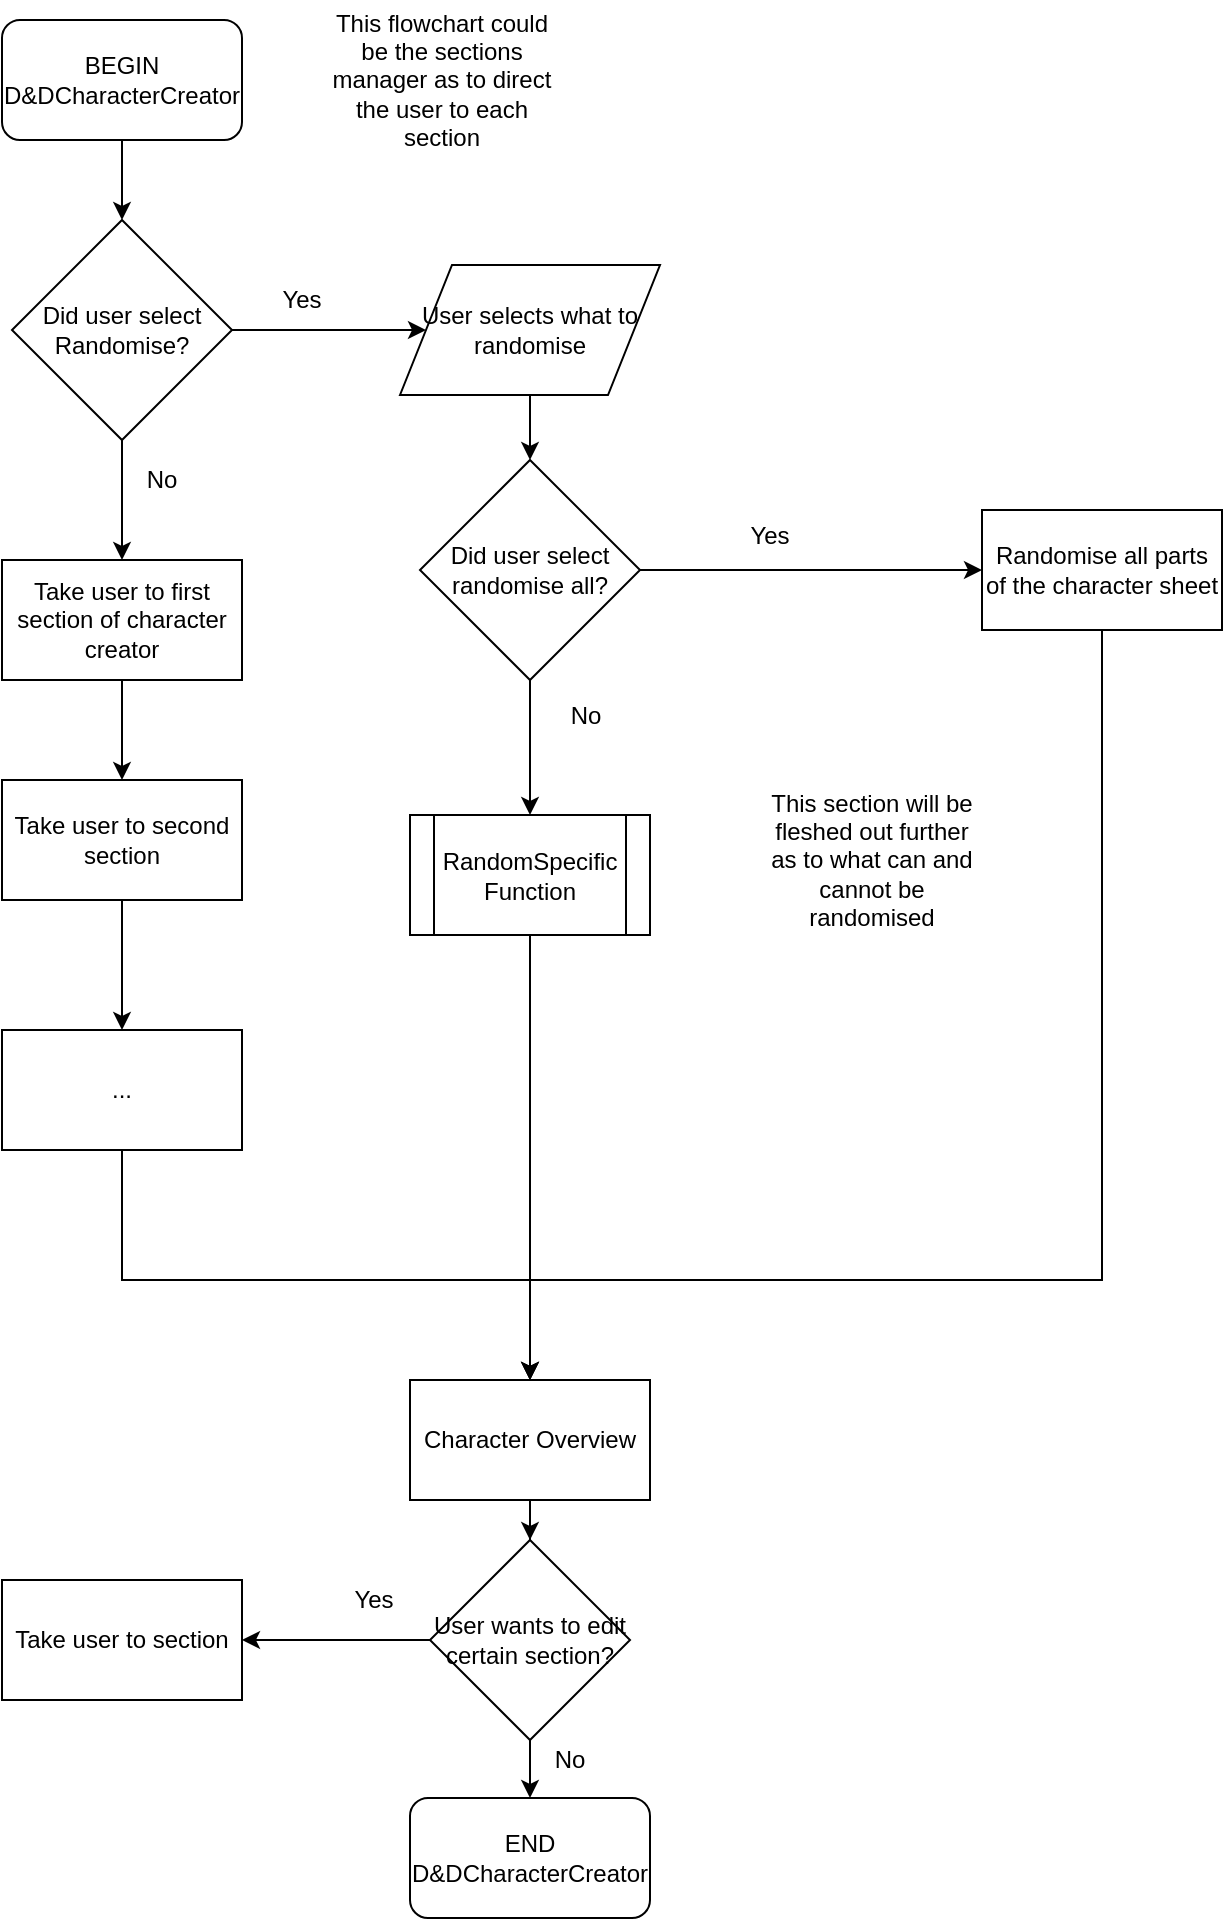 <mxfile version="13.0.3" type="device"><diagram id="Ju7WImiJzBtJznwAboaT" name="Page-1"><mxGraphModel dx="819" dy="513" grid="1" gridSize="10" guides="1" tooltips="1" connect="1" arrows="1" fold="1" page="1" pageScale="1" pageWidth="827" pageHeight="1169" math="0" shadow="0"><root><mxCell id="0"/><mxCell id="1" parent="0"/><mxCell id="zWaRxBWMUsn0pZI7yGiN-4" value="" style="edgeStyle=orthogonalEdgeStyle;rounded=0;orthogonalLoop=1;jettySize=auto;html=1;" parent="1" source="zWaRxBWMUsn0pZI7yGiN-2" target="zWaRxBWMUsn0pZI7yGiN-3" edge="1"><mxGeometry relative="1" as="geometry"/></mxCell><mxCell id="zWaRxBWMUsn0pZI7yGiN-2" value="&lt;span&gt;BEGIN D&amp;amp;DCharacterCreator&lt;/span&gt;" style="rounded=1;whiteSpace=wrap;html=1;" parent="1" vertex="1"><mxGeometry x="150" y="20" width="120" height="60" as="geometry"/></mxCell><mxCell id="zWaRxBWMUsn0pZI7yGiN-9" value="" style="edgeStyle=orthogonalEdgeStyle;rounded=0;orthogonalLoop=1;jettySize=auto;html=1;" parent="1" source="zWaRxBWMUsn0pZI7yGiN-3" target="zWaRxBWMUsn0pZI7yGiN-5" edge="1"><mxGeometry relative="1" as="geometry"/></mxCell><mxCell id="zWaRxBWMUsn0pZI7yGiN-35" value="" style="edgeStyle=orthogonalEdgeStyle;rounded=0;orthogonalLoop=1;jettySize=auto;html=1;" parent="1" source="zWaRxBWMUsn0pZI7yGiN-3" target="zWaRxBWMUsn0pZI7yGiN-12" edge="1"><mxGeometry relative="1" as="geometry"/></mxCell><mxCell id="zWaRxBWMUsn0pZI7yGiN-3" value="Did user select Randomise?" style="rhombus;whiteSpace=wrap;html=1;" parent="1" vertex="1"><mxGeometry x="155" y="120" width="110" height="110" as="geometry"/></mxCell><mxCell id="zWaRxBWMUsn0pZI7yGiN-19" value="" style="edgeStyle=orthogonalEdgeStyle;rounded=0;orthogonalLoop=1;jettySize=auto;html=1;" parent="1" source="zWaRxBWMUsn0pZI7yGiN-5" target="zWaRxBWMUsn0pZI7yGiN-17" edge="1"><mxGeometry relative="1" as="geometry"/></mxCell><mxCell id="zWaRxBWMUsn0pZI7yGiN-5" value="User selects what to randomise" style="shape=parallelogram;perimeter=parallelogramPerimeter;whiteSpace=wrap;html=1;" parent="1" vertex="1"><mxGeometry x="349" y="142.5" width="130" height="65" as="geometry"/></mxCell><mxCell id="zWaRxBWMUsn0pZI7yGiN-38" value="" style="edgeStyle=orthogonalEdgeStyle;rounded=0;orthogonalLoop=1;jettySize=auto;html=1;" parent="1" source="zWaRxBWMUsn0pZI7yGiN-12" target="zWaRxBWMUsn0pZI7yGiN-37" edge="1"><mxGeometry relative="1" as="geometry"/></mxCell><mxCell id="zWaRxBWMUsn0pZI7yGiN-12" value="Take user to first section of character creator" style="rounded=0;whiteSpace=wrap;html=1;" parent="1" vertex="1"><mxGeometry x="150" y="290" width="120" height="60" as="geometry"/></mxCell><mxCell id="zWaRxBWMUsn0pZI7yGiN-13" value="This section will be fleshed out further as to what can and cannot be randomised" style="text;html=1;strokeColor=none;fillColor=none;align=center;verticalAlign=middle;whiteSpace=wrap;rounded=0;" parent="1" vertex="1"><mxGeometry x="530" y="370" width="110" height="140" as="geometry"/></mxCell><mxCell id="zWaRxBWMUsn0pZI7yGiN-30" style="edgeStyle=orthogonalEdgeStyle;rounded=0;orthogonalLoop=1;jettySize=auto;html=1;entryX=0;entryY=0.5;entryDx=0;entryDy=0;" parent="1" source="zWaRxBWMUsn0pZI7yGiN-17" target="zWaRxBWMUsn0pZI7yGiN-29" edge="1"><mxGeometry relative="1" as="geometry"/></mxCell><mxCell id="AXMf7mqOe4vY_kKpzUlH-4" value="" style="edgeStyle=orthogonalEdgeStyle;rounded=0;orthogonalLoop=1;jettySize=auto;html=1;" edge="1" parent="1" source="zWaRxBWMUsn0pZI7yGiN-17" target="AXMf7mqOe4vY_kKpzUlH-1"><mxGeometry relative="1" as="geometry"/></mxCell><mxCell id="zWaRxBWMUsn0pZI7yGiN-17" value="Did user select randomise all?" style="rhombus;whiteSpace=wrap;html=1;" parent="1" vertex="1"><mxGeometry x="359" y="240" width="110" height="110" as="geometry"/></mxCell><mxCell id="zWaRxBWMUsn0pZI7yGiN-20" value="This flowchart could be the sections manager as to direct the user to each section" style="text;html=1;strokeColor=none;fillColor=none;align=center;verticalAlign=middle;whiteSpace=wrap;rounded=0;" parent="1" vertex="1"><mxGeometry x="310" y="10" width="120" height="80" as="geometry"/></mxCell><mxCell id="zWaRxBWMUsn0pZI7yGiN-22" value="Yes" style="text;html=1;strokeColor=none;fillColor=none;align=center;verticalAlign=middle;whiteSpace=wrap;rounded=0;" parent="1" vertex="1"><mxGeometry x="280" y="150" width="40" height="20" as="geometry"/></mxCell><mxCell id="zWaRxBWMUsn0pZI7yGiN-26" value="" style="edgeStyle=orthogonalEdgeStyle;rounded=0;orthogonalLoop=1;jettySize=auto;html=1;" parent="1" target="zWaRxBWMUsn0pZI7yGiN-25" edge="1"><mxGeometry relative="1" as="geometry"><mxPoint x="411" y="560" as="sourcePoint"/></mxGeometry></mxCell><mxCell id="zWaRxBWMUsn0pZI7yGiN-34" style="edgeStyle=orthogonalEdgeStyle;rounded=0;orthogonalLoop=1;jettySize=auto;html=1;entryX=0.5;entryY=0;entryDx=0;entryDy=0;" parent="1" source="zWaRxBWMUsn0pZI7yGiN-29" target="AXMf7mqOe4vY_kKpzUlH-5" edge="1"><mxGeometry relative="1" as="geometry"><Array as="points"><mxPoint x="700" y="650"/><mxPoint x="414" y="650"/></Array><mxPoint x="354" y="890" as="targetPoint"/></mxGeometry></mxCell><mxCell id="zWaRxBWMUsn0pZI7yGiN-29" value="Randomise all parts of the character sheet" style="rounded=0;whiteSpace=wrap;html=1;" parent="1" vertex="1"><mxGeometry x="640" y="265" width="120" height="60" as="geometry"/></mxCell><mxCell id="zWaRxBWMUsn0pZI7yGiN-31" value="Yes" style="text;html=1;strokeColor=none;fillColor=none;align=center;verticalAlign=middle;whiteSpace=wrap;rounded=0;" parent="1" vertex="1"><mxGeometry x="514" y="267.5" width="40" height="20" as="geometry"/></mxCell><mxCell id="zWaRxBWMUsn0pZI7yGiN-32" value="No" style="text;html=1;strokeColor=none;fillColor=none;align=center;verticalAlign=middle;whiteSpace=wrap;rounded=0;" parent="1" vertex="1"><mxGeometry x="422" y="357.5" width="40" height="20" as="geometry"/></mxCell><mxCell id="zWaRxBWMUsn0pZI7yGiN-33" value="&lt;span&gt;END D&amp;amp;DCharacterCreator&lt;/span&gt;" style="rounded=1;whiteSpace=wrap;html=1;" parent="1" vertex="1"><mxGeometry x="354" y="909" width="120" height="60" as="geometry"/></mxCell><mxCell id="zWaRxBWMUsn0pZI7yGiN-36" value="No" style="text;html=1;strokeColor=none;fillColor=none;align=center;verticalAlign=middle;whiteSpace=wrap;rounded=0;" parent="1" vertex="1"><mxGeometry x="210" y="240" width="40" height="20" as="geometry"/></mxCell><mxCell id="zWaRxBWMUsn0pZI7yGiN-40" value="" style="edgeStyle=orthogonalEdgeStyle;rounded=0;orthogonalLoop=1;jettySize=auto;html=1;" parent="1" source="zWaRxBWMUsn0pZI7yGiN-37" target="zWaRxBWMUsn0pZI7yGiN-39" edge="1"><mxGeometry relative="1" as="geometry"/></mxCell><mxCell id="zWaRxBWMUsn0pZI7yGiN-37" value="Take user to second section" style="rounded=0;whiteSpace=wrap;html=1;" parent="1" vertex="1"><mxGeometry x="150" y="400" width="120" height="60" as="geometry"/></mxCell><mxCell id="AXMf7mqOe4vY_kKpzUlH-14" style="edgeStyle=orthogonalEdgeStyle;rounded=0;orthogonalLoop=1;jettySize=auto;html=1;entryX=0.5;entryY=0;entryDx=0;entryDy=0;" edge="1" parent="1" source="zWaRxBWMUsn0pZI7yGiN-39" target="AXMf7mqOe4vY_kKpzUlH-5"><mxGeometry relative="1" as="geometry"><Array as="points"><mxPoint x="210" y="650"/><mxPoint x="414" y="650"/></Array></mxGeometry></mxCell><mxCell id="zWaRxBWMUsn0pZI7yGiN-39" value="..." style="rounded=0;whiteSpace=wrap;html=1;" parent="1" vertex="1"><mxGeometry x="150" y="525" width="120" height="60" as="geometry"/></mxCell><mxCell id="AXMf7mqOe4vY_kKpzUlH-3" value="" style="edgeStyle=orthogonalEdgeStyle;rounded=0;orthogonalLoop=1;jettySize=auto;html=1;entryX=0.5;entryY=0;entryDx=0;entryDy=0;" edge="1" parent="1" source="AXMf7mqOe4vY_kKpzUlH-1" target="AXMf7mqOe4vY_kKpzUlH-5"><mxGeometry relative="1" as="geometry"><mxPoint x="411" y="525" as="targetPoint"/></mxGeometry></mxCell><mxCell id="AXMf7mqOe4vY_kKpzUlH-1" value="RandomSpecific&lt;br&gt;Function" style="shape=process;whiteSpace=wrap;html=1;backgroundOutline=1;" vertex="1" parent="1"><mxGeometry x="354" y="417.5" width="120" height="60" as="geometry"/></mxCell><mxCell id="AXMf7mqOe4vY_kKpzUlH-7" value="" style="edgeStyle=orthogonalEdgeStyle;rounded=0;orthogonalLoop=1;jettySize=auto;html=1;" edge="1" parent="1" source="AXMf7mqOe4vY_kKpzUlH-5" target="AXMf7mqOe4vY_kKpzUlH-6"><mxGeometry relative="1" as="geometry"/></mxCell><mxCell id="AXMf7mqOe4vY_kKpzUlH-5" value="Character Overview" style="rounded=0;whiteSpace=wrap;html=1;" vertex="1" parent="1"><mxGeometry x="354" y="700" width="120" height="60" as="geometry"/></mxCell><mxCell id="AXMf7mqOe4vY_kKpzUlH-8" value="" style="edgeStyle=orthogonalEdgeStyle;rounded=0;orthogonalLoop=1;jettySize=auto;html=1;" edge="1" parent="1" source="AXMf7mqOe4vY_kKpzUlH-6" target="zWaRxBWMUsn0pZI7yGiN-33"><mxGeometry relative="1" as="geometry"/></mxCell><mxCell id="AXMf7mqOe4vY_kKpzUlH-12" style="edgeStyle=orthogonalEdgeStyle;rounded=0;orthogonalLoop=1;jettySize=auto;html=1;entryX=1;entryY=0.5;entryDx=0;entryDy=0;" edge="1" parent="1" source="AXMf7mqOe4vY_kKpzUlH-6" target="AXMf7mqOe4vY_kKpzUlH-11"><mxGeometry relative="1" as="geometry"/></mxCell><mxCell id="AXMf7mqOe4vY_kKpzUlH-6" value="User wants to edit certain section?" style="rhombus;whiteSpace=wrap;html=1;" vertex="1" parent="1"><mxGeometry x="364" y="780" width="100" height="100" as="geometry"/></mxCell><mxCell id="AXMf7mqOe4vY_kKpzUlH-9" value="No" style="text;html=1;strokeColor=none;fillColor=none;align=center;verticalAlign=middle;whiteSpace=wrap;rounded=0;" vertex="1" parent="1"><mxGeometry x="414" y="880" width="40" height="20" as="geometry"/></mxCell><mxCell id="AXMf7mqOe4vY_kKpzUlH-10" value="Yes" style="text;html=1;strokeColor=none;fillColor=none;align=center;verticalAlign=middle;whiteSpace=wrap;rounded=0;" vertex="1" parent="1"><mxGeometry x="316" y="800" width="40" height="20" as="geometry"/></mxCell><mxCell id="AXMf7mqOe4vY_kKpzUlH-11" value="Take user to section" style="rounded=0;whiteSpace=wrap;html=1;" vertex="1" parent="1"><mxGeometry x="150" y="800" width="120" height="60" as="geometry"/></mxCell></root></mxGraphModel></diagram></mxfile>